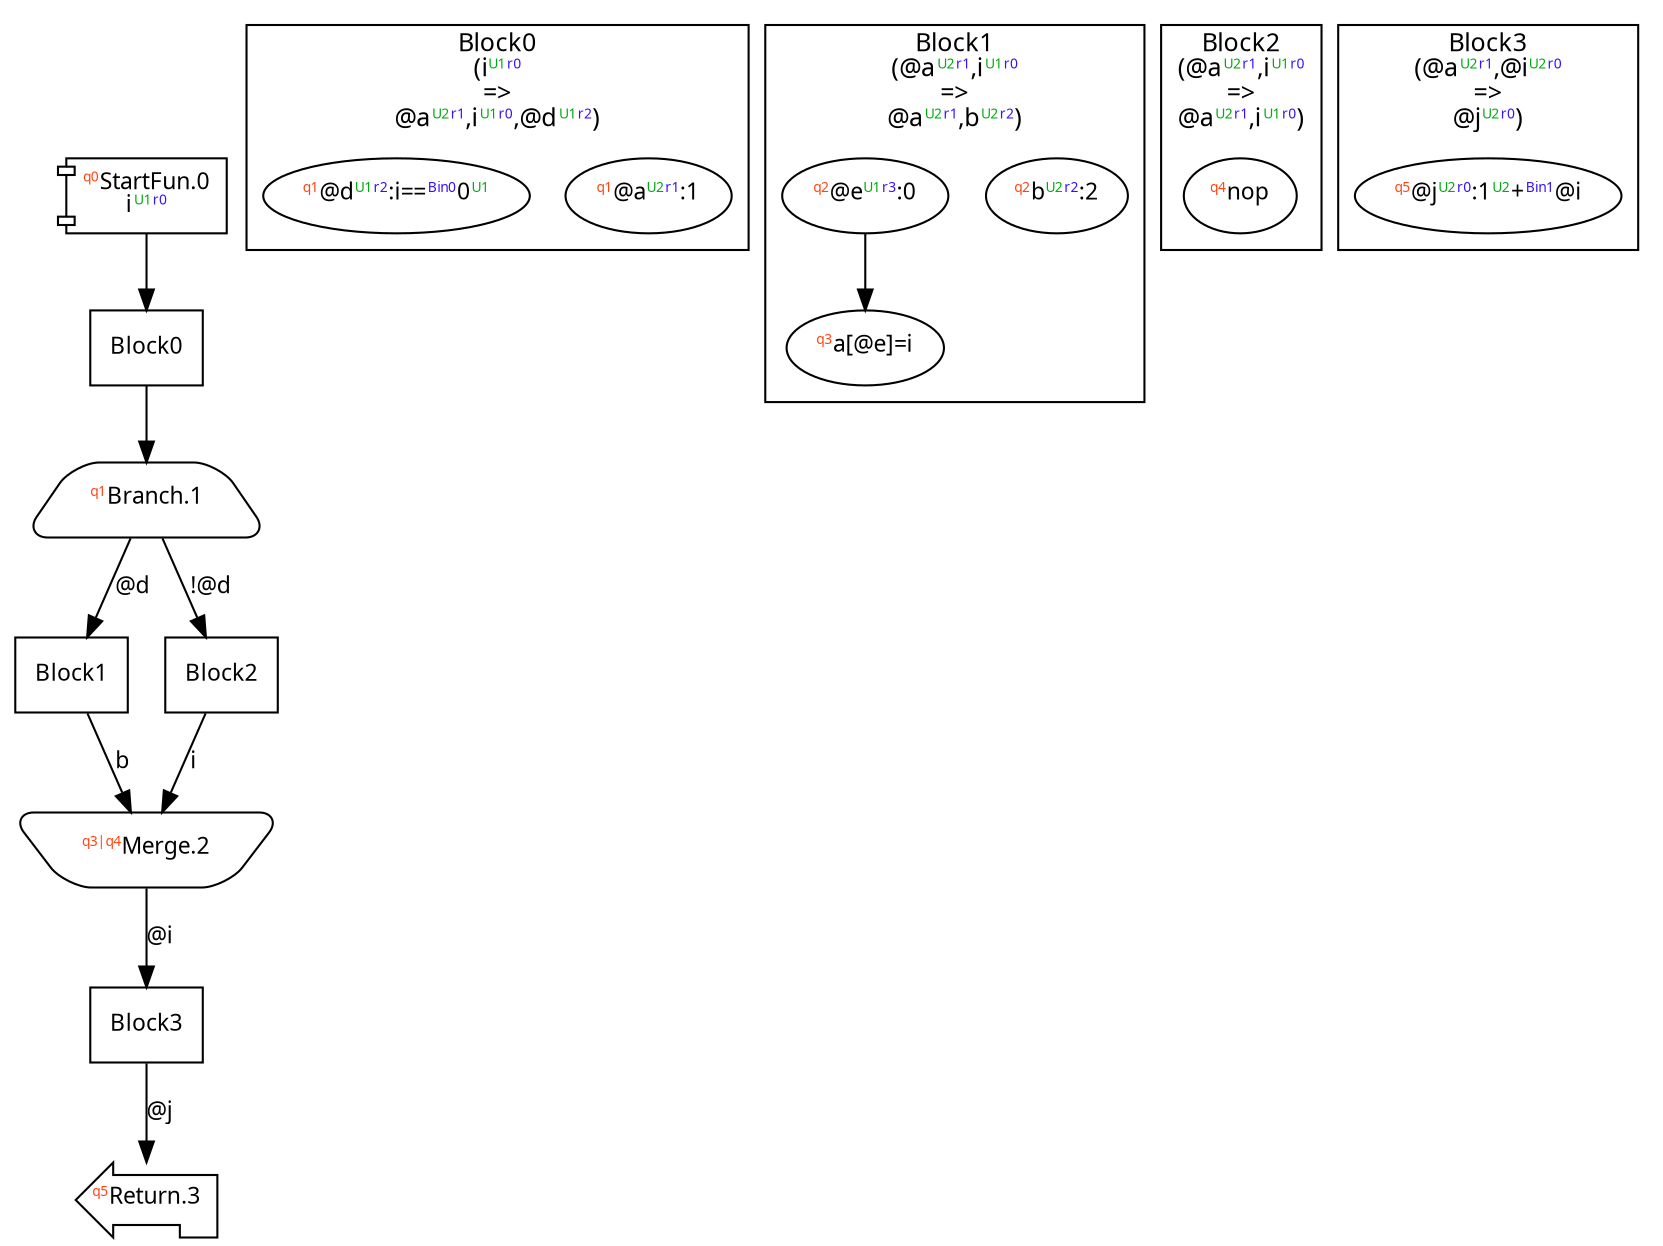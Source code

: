digraph Program_ {
  graph [fontname = "Monaco", fontsize = 12, ranksep = 0.5];
  node [shape = box, fontname = "Monaco", fontsize = 11; colorscheme = pastel19];
  edge [fontname = "Monaco", fontsize = 11; colorscheme = pastel19];
  Jump0[label = <<font color="#ff4411" point-size="8"><sup>q0</sup></font>StartFun.0<br/>i<font color="#00aa11" point-size="8"><sup>U1</sup></font><font color="#3311ff" point-size="8"><sup>r0</sup></font>>; shape = component];
  Jump0 -> Block0;
  Jump1[
    label = <<font color="#ff4411" point-size="8"><sup>q1</sup></font>Branch.1>;
    shape = trapezium; style = rounded;
  ];
  Block0 -> Jump1;
  Jump1 -> Block1 [label=<@d>];
  Jump1 -> Block2 [label=<!@d>];
  Jump2[label = <<font color="#ff4411" point-size="8"><sup>q3|q4</sup></font>Merge.2>; shape = invtrapezium; style = rounded];
  Block1 -> Jump2 [label=<b>];
  Block2 -> Jump2 [label=<i>];
  Jump2 -> Block3 [label=<@i>];
  Jump3[label = <<font color="#ff4411" point-size="8"><sup>q5</sup></font>Return.3>; shape = lpromoter];
  Block3 -> Jump3 [label=<@j>];
  Block0 [label = "Block0"];
  Block1 [label = "Block1"];
  Block2 [label = "Block2"];
  Block3 [label = "Block3"];
  subgraph cluster_dfg_Block0 {
    node [shape = oval];
    label = <Block0<br/>(i<font color="#00aa11" point-size="8"><sup>U1</sup></font><font color="#3311ff" point-size="8"><sup>r0</sup></font><br/>=&gt;<br/>@a<font color="#00aa11" point-size="8"><sup>U2</sup></font><font color="#3311ff" point-size="8"><sup>r1</sup></font>,i<font color="#00aa11" point-size="8"><sup>U1</sup></font><font color="#3311ff" point-size="8"><sup>r0</sup></font>,@d<font color="#00aa11" point-size="8"><sup>U1</sup></font><font color="#3311ff" point-size="8"><sup>r2</sup></font>)>;
    0 [label=<<font color="#ff4411" point-size="8"><sup>q1</sup></font>@a<font color="#00aa11" point-size="8"><sup>U2</sup></font><font color="#3311ff" point-size="8"><sup>r1</sup></font>:1>];
    2 [label=<<font color="#ff4411" point-size="8"><sup>q1</sup></font>@d<font color="#00aa11" point-size="8"><sup>U1</sup></font><font color="#3311ff" point-size="8"><sup>r2</sup></font>:i==<font color="#3311ff" point-size="8"><sup>Bin0</sup></font>0<font color="#00aa11" point-size="8"><sup>U1</sup></font>>];
  }
  subgraph cluster_dfg_Block1 {
    node [shape = oval];
    label = <Block1<br/>(@a<font color="#00aa11" point-size="8"><sup>U2</sup></font><font color="#3311ff" point-size="8"><sup>r1</sup></font>,i<font color="#00aa11" point-size="8"><sup>U1</sup></font><font color="#3311ff" point-size="8"><sup>r0</sup></font><br/>=&gt;<br/>@a<font color="#00aa11" point-size="8"><sup>U2</sup></font><font color="#3311ff" point-size="8"><sup>r1</sup></font>,b<font color="#00aa11" point-size="8"><sup>U2</sup></font><font color="#3311ff" point-size="8"><sup>r2</sup></font>)>;
    3 [label=<<font color="#ff4411" point-size="8"><sup>q2</sup></font>b<font color="#00aa11" point-size="8"><sup>U2</sup></font><font color="#3311ff" point-size="8"><sup>r2</sup></font>:2>];
    4 [label=<<font color="#ff4411" point-size="8"><sup>q2</sup></font>@e<font color="#00aa11" point-size="8"><sup>U1</sup></font><font color="#3311ff" point-size="8"><sup>r3</sup></font>:0>];
    5 [label=<<font color="#ff4411" point-size="8"><sup>q3</sup></font>a[@e&#93;=i>];
    4 -> 5;
  }
  subgraph cluster_dfg_Block2 {
    node [shape = oval];
    label = <Block2<br/>(@a<font color="#00aa11" point-size="8"><sup>U2</sup></font><font color="#3311ff" point-size="8"><sup>r1</sup></font>,i<font color="#00aa11" point-size="8"><sup>U1</sup></font><font color="#3311ff" point-size="8"><sup>r0</sup></font><br/>=&gt;<br/>@a<font color="#00aa11" point-size="8"><sup>U2</sup></font><font color="#3311ff" point-size="8"><sup>r1</sup></font>,i<font color="#00aa11" point-size="8"><sup>U1</sup></font><font color="#3311ff" point-size="8"><sup>r0</sup></font>)>;
    6 [label=<<font color="#ff4411" point-size="8"><sup>q4</sup></font>nop>];
  }
  subgraph cluster_dfg_Block3 {
    node [shape = oval];
    label = <Block3<br/>(@a<font color="#00aa11" point-size="8"><sup>U2</sup></font><font color="#3311ff" point-size="8"><sup>r1</sup></font>,@i<font color="#00aa11" point-size="8"><sup>U2</sup></font><font color="#3311ff" point-size="8"><sup>r0</sup></font><br/>=&gt;<br/>@j<font color="#00aa11" point-size="8"><sup>U2</sup></font><font color="#3311ff" point-size="8"><sup>r0</sup></font>)>;
    7 [label=<<font color="#ff4411" point-size="8"><sup>q5</sup></font>@j<font color="#00aa11" point-size="8"><sup>U2</sup></font><font color="#3311ff" point-size="8"><sup>r0</sup></font>:1<font color="#00aa11" point-size="8"><sup>U2</sup></font>+<font color="#3311ff" point-size="8"><sup>Bin1</sup></font>@i>];
  }
}
